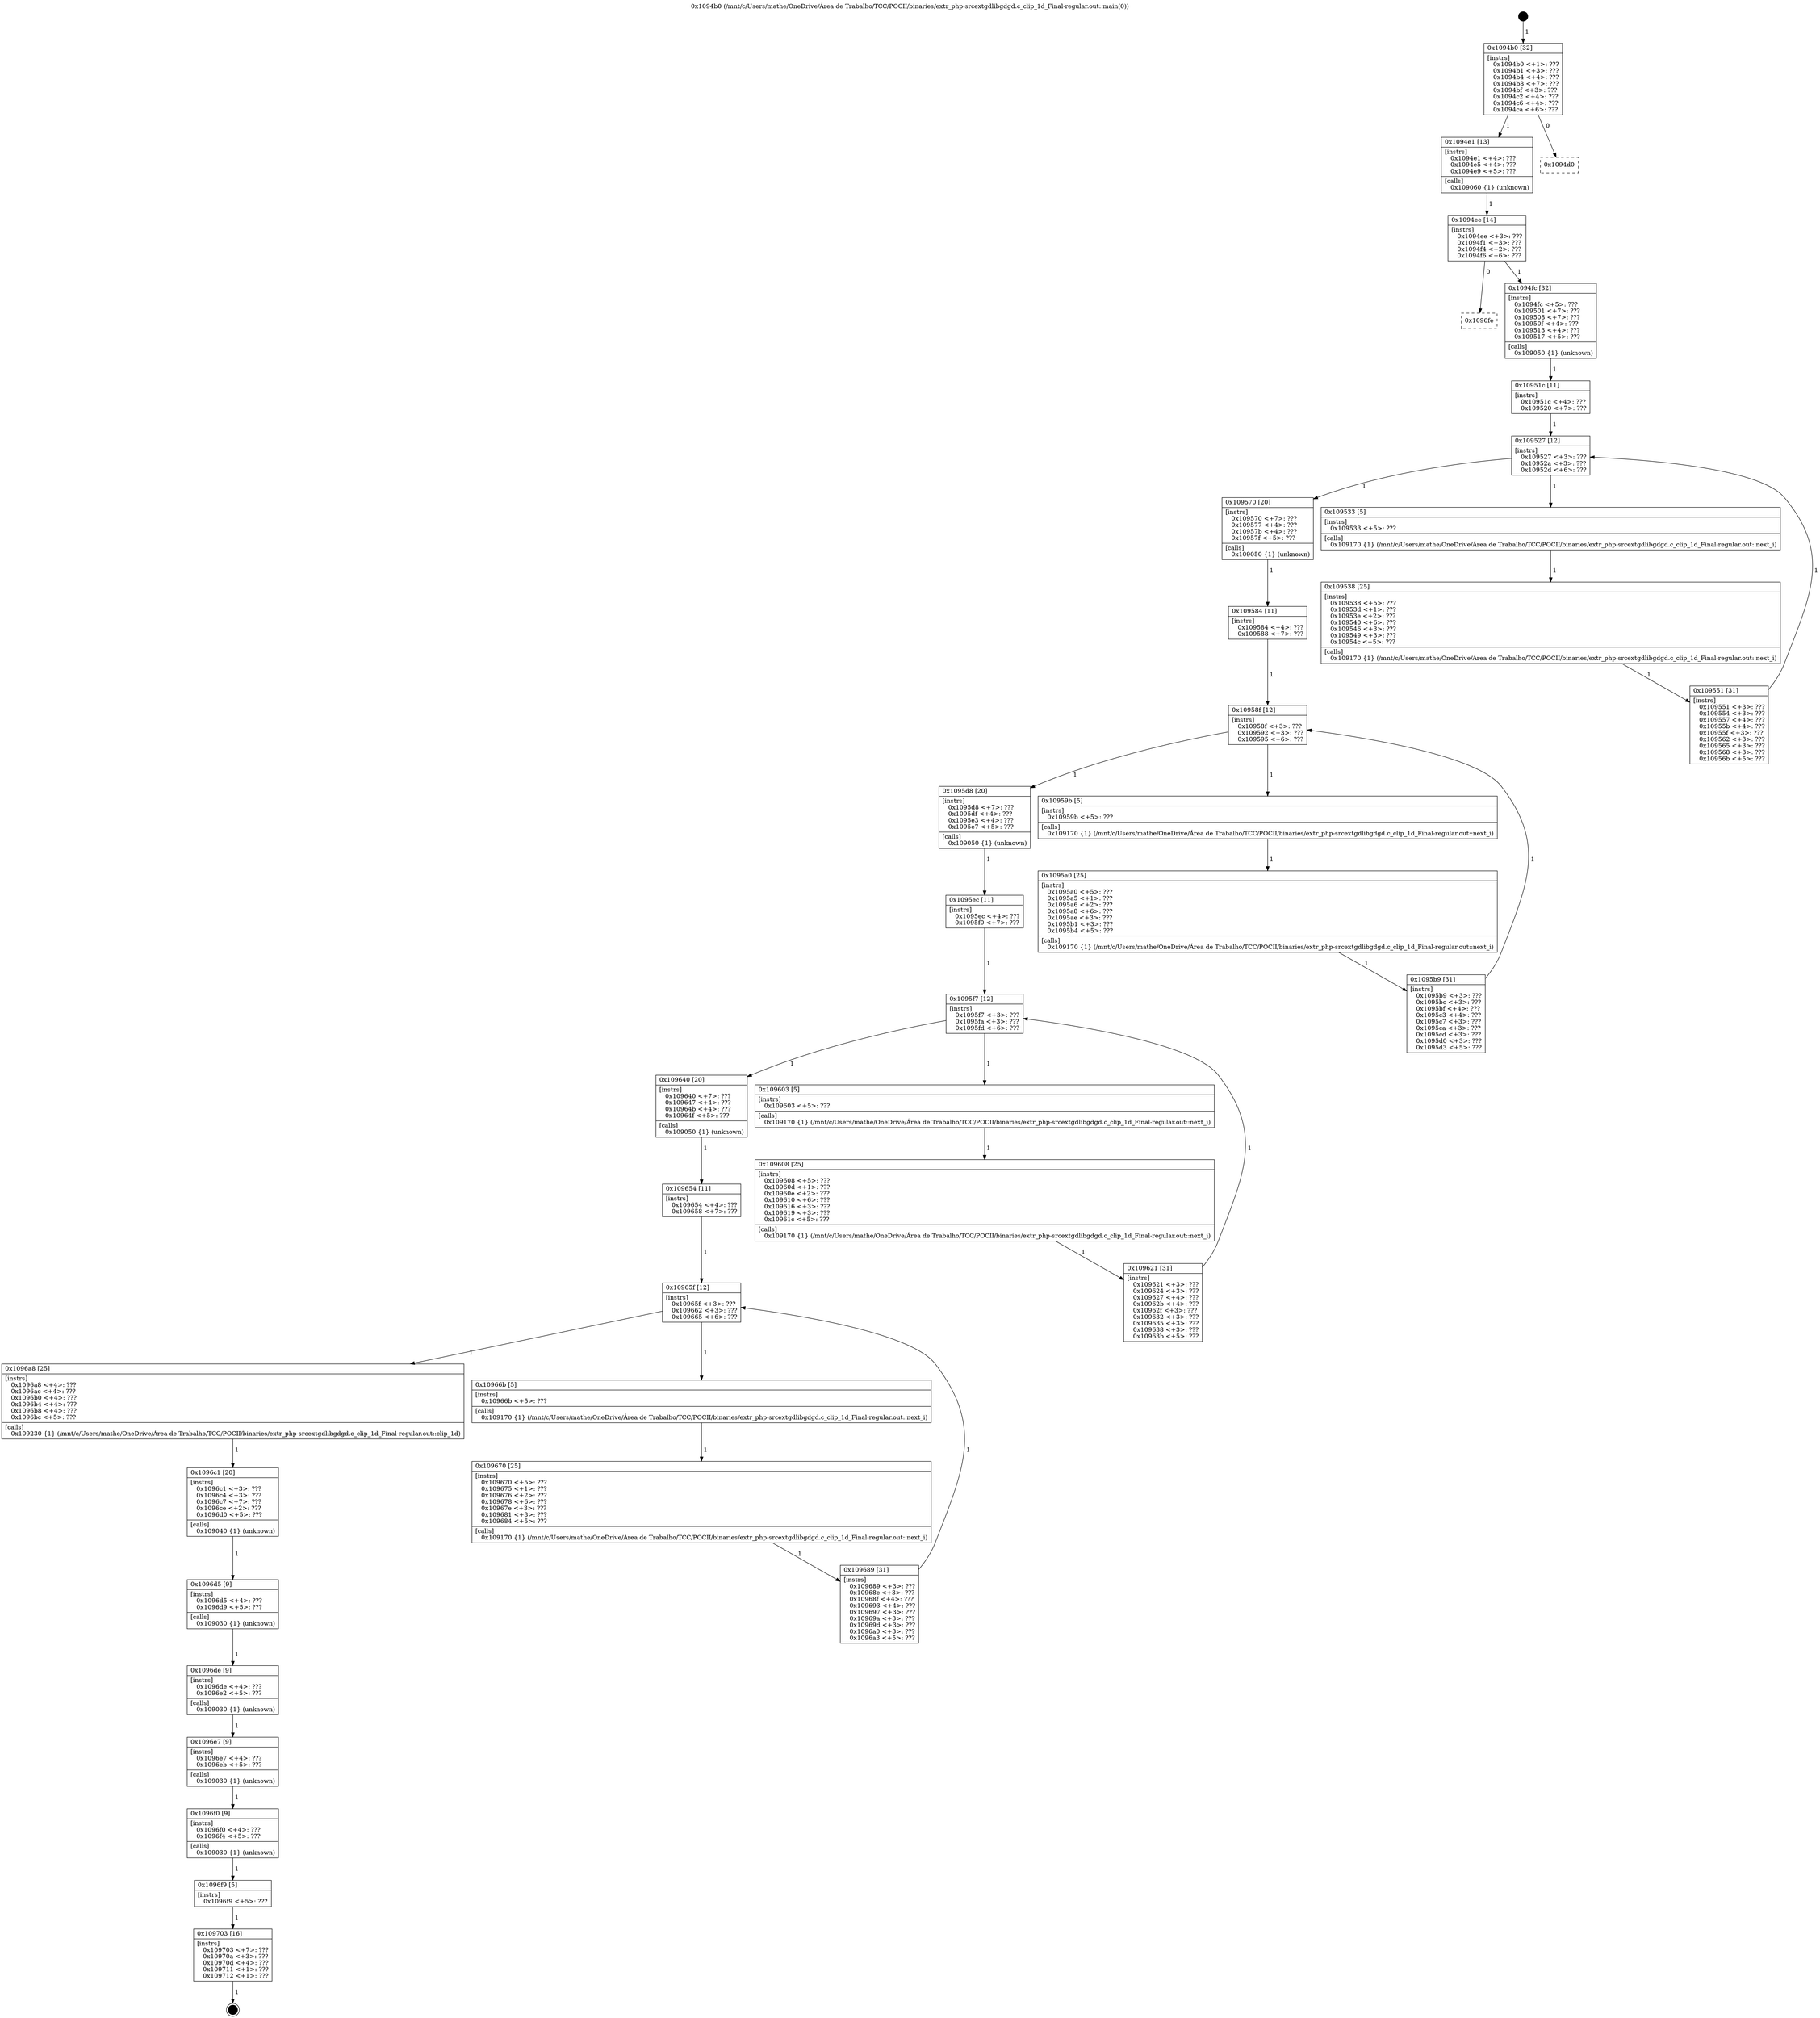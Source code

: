 digraph "0x1094b0" {
  label = "0x1094b0 (/mnt/c/Users/mathe/OneDrive/Área de Trabalho/TCC/POCII/binaries/extr_php-srcextgdlibgdgd.c_clip_1d_Final-regular.out::main(0))"
  labelloc = "t"
  node[shape=record]

  Entry [label="",width=0.3,height=0.3,shape=circle,fillcolor=black,style=filled]
  "0x1094b0" [label="{
     0x1094b0 [32]\l
     | [instrs]\l
     &nbsp;&nbsp;0x1094b0 \<+1\>: ???\l
     &nbsp;&nbsp;0x1094b1 \<+3\>: ???\l
     &nbsp;&nbsp;0x1094b4 \<+4\>: ???\l
     &nbsp;&nbsp;0x1094b8 \<+7\>: ???\l
     &nbsp;&nbsp;0x1094bf \<+3\>: ???\l
     &nbsp;&nbsp;0x1094c2 \<+4\>: ???\l
     &nbsp;&nbsp;0x1094c6 \<+4\>: ???\l
     &nbsp;&nbsp;0x1094ca \<+6\>: ???\l
  }"]
  "0x1094e1" [label="{
     0x1094e1 [13]\l
     | [instrs]\l
     &nbsp;&nbsp;0x1094e1 \<+4\>: ???\l
     &nbsp;&nbsp;0x1094e5 \<+4\>: ???\l
     &nbsp;&nbsp;0x1094e9 \<+5\>: ???\l
     | [calls]\l
     &nbsp;&nbsp;0x109060 \{1\} (unknown)\l
  }"]
  "0x1094d0" [label="{
     0x1094d0\l
  }", style=dashed]
  "0x1094ee" [label="{
     0x1094ee [14]\l
     | [instrs]\l
     &nbsp;&nbsp;0x1094ee \<+3\>: ???\l
     &nbsp;&nbsp;0x1094f1 \<+3\>: ???\l
     &nbsp;&nbsp;0x1094f4 \<+2\>: ???\l
     &nbsp;&nbsp;0x1094f6 \<+6\>: ???\l
  }"]
  "0x1096fe" [label="{
     0x1096fe\l
  }", style=dashed]
  "0x1094fc" [label="{
     0x1094fc [32]\l
     | [instrs]\l
     &nbsp;&nbsp;0x1094fc \<+5\>: ???\l
     &nbsp;&nbsp;0x109501 \<+7\>: ???\l
     &nbsp;&nbsp;0x109508 \<+7\>: ???\l
     &nbsp;&nbsp;0x10950f \<+4\>: ???\l
     &nbsp;&nbsp;0x109513 \<+4\>: ???\l
     &nbsp;&nbsp;0x109517 \<+5\>: ???\l
     | [calls]\l
     &nbsp;&nbsp;0x109050 \{1\} (unknown)\l
  }"]
  Exit [label="",width=0.3,height=0.3,shape=circle,fillcolor=black,style=filled,peripheries=2]
  "0x109527" [label="{
     0x109527 [12]\l
     | [instrs]\l
     &nbsp;&nbsp;0x109527 \<+3\>: ???\l
     &nbsp;&nbsp;0x10952a \<+3\>: ???\l
     &nbsp;&nbsp;0x10952d \<+6\>: ???\l
  }"]
  "0x109570" [label="{
     0x109570 [20]\l
     | [instrs]\l
     &nbsp;&nbsp;0x109570 \<+7\>: ???\l
     &nbsp;&nbsp;0x109577 \<+4\>: ???\l
     &nbsp;&nbsp;0x10957b \<+4\>: ???\l
     &nbsp;&nbsp;0x10957f \<+5\>: ???\l
     | [calls]\l
     &nbsp;&nbsp;0x109050 \{1\} (unknown)\l
  }"]
  "0x109533" [label="{
     0x109533 [5]\l
     | [instrs]\l
     &nbsp;&nbsp;0x109533 \<+5\>: ???\l
     | [calls]\l
     &nbsp;&nbsp;0x109170 \{1\} (/mnt/c/Users/mathe/OneDrive/Área de Trabalho/TCC/POCII/binaries/extr_php-srcextgdlibgdgd.c_clip_1d_Final-regular.out::next_i)\l
  }"]
  "0x109538" [label="{
     0x109538 [25]\l
     | [instrs]\l
     &nbsp;&nbsp;0x109538 \<+5\>: ???\l
     &nbsp;&nbsp;0x10953d \<+1\>: ???\l
     &nbsp;&nbsp;0x10953e \<+2\>: ???\l
     &nbsp;&nbsp;0x109540 \<+6\>: ???\l
     &nbsp;&nbsp;0x109546 \<+3\>: ???\l
     &nbsp;&nbsp;0x109549 \<+3\>: ???\l
     &nbsp;&nbsp;0x10954c \<+5\>: ???\l
     | [calls]\l
     &nbsp;&nbsp;0x109170 \{1\} (/mnt/c/Users/mathe/OneDrive/Área de Trabalho/TCC/POCII/binaries/extr_php-srcextgdlibgdgd.c_clip_1d_Final-regular.out::next_i)\l
  }"]
  "0x109551" [label="{
     0x109551 [31]\l
     | [instrs]\l
     &nbsp;&nbsp;0x109551 \<+3\>: ???\l
     &nbsp;&nbsp;0x109554 \<+3\>: ???\l
     &nbsp;&nbsp;0x109557 \<+4\>: ???\l
     &nbsp;&nbsp;0x10955b \<+4\>: ???\l
     &nbsp;&nbsp;0x10955f \<+3\>: ???\l
     &nbsp;&nbsp;0x109562 \<+3\>: ???\l
     &nbsp;&nbsp;0x109565 \<+3\>: ???\l
     &nbsp;&nbsp;0x109568 \<+3\>: ???\l
     &nbsp;&nbsp;0x10956b \<+5\>: ???\l
  }"]
  "0x10951c" [label="{
     0x10951c [11]\l
     | [instrs]\l
     &nbsp;&nbsp;0x10951c \<+4\>: ???\l
     &nbsp;&nbsp;0x109520 \<+7\>: ???\l
  }"]
  "0x10958f" [label="{
     0x10958f [12]\l
     | [instrs]\l
     &nbsp;&nbsp;0x10958f \<+3\>: ???\l
     &nbsp;&nbsp;0x109592 \<+3\>: ???\l
     &nbsp;&nbsp;0x109595 \<+6\>: ???\l
  }"]
  "0x1095d8" [label="{
     0x1095d8 [20]\l
     | [instrs]\l
     &nbsp;&nbsp;0x1095d8 \<+7\>: ???\l
     &nbsp;&nbsp;0x1095df \<+4\>: ???\l
     &nbsp;&nbsp;0x1095e3 \<+4\>: ???\l
     &nbsp;&nbsp;0x1095e7 \<+5\>: ???\l
     | [calls]\l
     &nbsp;&nbsp;0x109050 \{1\} (unknown)\l
  }"]
  "0x10959b" [label="{
     0x10959b [5]\l
     | [instrs]\l
     &nbsp;&nbsp;0x10959b \<+5\>: ???\l
     | [calls]\l
     &nbsp;&nbsp;0x109170 \{1\} (/mnt/c/Users/mathe/OneDrive/Área de Trabalho/TCC/POCII/binaries/extr_php-srcextgdlibgdgd.c_clip_1d_Final-regular.out::next_i)\l
  }"]
  "0x1095a0" [label="{
     0x1095a0 [25]\l
     | [instrs]\l
     &nbsp;&nbsp;0x1095a0 \<+5\>: ???\l
     &nbsp;&nbsp;0x1095a5 \<+1\>: ???\l
     &nbsp;&nbsp;0x1095a6 \<+2\>: ???\l
     &nbsp;&nbsp;0x1095a8 \<+6\>: ???\l
     &nbsp;&nbsp;0x1095ae \<+3\>: ???\l
     &nbsp;&nbsp;0x1095b1 \<+3\>: ???\l
     &nbsp;&nbsp;0x1095b4 \<+5\>: ???\l
     | [calls]\l
     &nbsp;&nbsp;0x109170 \{1\} (/mnt/c/Users/mathe/OneDrive/Área de Trabalho/TCC/POCII/binaries/extr_php-srcextgdlibgdgd.c_clip_1d_Final-regular.out::next_i)\l
  }"]
  "0x1095b9" [label="{
     0x1095b9 [31]\l
     | [instrs]\l
     &nbsp;&nbsp;0x1095b9 \<+3\>: ???\l
     &nbsp;&nbsp;0x1095bc \<+3\>: ???\l
     &nbsp;&nbsp;0x1095bf \<+4\>: ???\l
     &nbsp;&nbsp;0x1095c3 \<+4\>: ???\l
     &nbsp;&nbsp;0x1095c7 \<+3\>: ???\l
     &nbsp;&nbsp;0x1095ca \<+3\>: ???\l
     &nbsp;&nbsp;0x1095cd \<+3\>: ???\l
     &nbsp;&nbsp;0x1095d0 \<+3\>: ???\l
     &nbsp;&nbsp;0x1095d3 \<+5\>: ???\l
  }"]
  "0x109584" [label="{
     0x109584 [11]\l
     | [instrs]\l
     &nbsp;&nbsp;0x109584 \<+4\>: ???\l
     &nbsp;&nbsp;0x109588 \<+7\>: ???\l
  }"]
  "0x1095f7" [label="{
     0x1095f7 [12]\l
     | [instrs]\l
     &nbsp;&nbsp;0x1095f7 \<+3\>: ???\l
     &nbsp;&nbsp;0x1095fa \<+3\>: ???\l
     &nbsp;&nbsp;0x1095fd \<+6\>: ???\l
  }"]
  "0x109640" [label="{
     0x109640 [20]\l
     | [instrs]\l
     &nbsp;&nbsp;0x109640 \<+7\>: ???\l
     &nbsp;&nbsp;0x109647 \<+4\>: ???\l
     &nbsp;&nbsp;0x10964b \<+4\>: ???\l
     &nbsp;&nbsp;0x10964f \<+5\>: ???\l
     | [calls]\l
     &nbsp;&nbsp;0x109050 \{1\} (unknown)\l
  }"]
  "0x109603" [label="{
     0x109603 [5]\l
     | [instrs]\l
     &nbsp;&nbsp;0x109603 \<+5\>: ???\l
     | [calls]\l
     &nbsp;&nbsp;0x109170 \{1\} (/mnt/c/Users/mathe/OneDrive/Área de Trabalho/TCC/POCII/binaries/extr_php-srcextgdlibgdgd.c_clip_1d_Final-regular.out::next_i)\l
  }"]
  "0x109608" [label="{
     0x109608 [25]\l
     | [instrs]\l
     &nbsp;&nbsp;0x109608 \<+5\>: ???\l
     &nbsp;&nbsp;0x10960d \<+1\>: ???\l
     &nbsp;&nbsp;0x10960e \<+2\>: ???\l
     &nbsp;&nbsp;0x109610 \<+6\>: ???\l
     &nbsp;&nbsp;0x109616 \<+3\>: ???\l
     &nbsp;&nbsp;0x109619 \<+3\>: ???\l
     &nbsp;&nbsp;0x10961c \<+5\>: ???\l
     | [calls]\l
     &nbsp;&nbsp;0x109170 \{1\} (/mnt/c/Users/mathe/OneDrive/Área de Trabalho/TCC/POCII/binaries/extr_php-srcextgdlibgdgd.c_clip_1d_Final-regular.out::next_i)\l
  }"]
  "0x109621" [label="{
     0x109621 [31]\l
     | [instrs]\l
     &nbsp;&nbsp;0x109621 \<+3\>: ???\l
     &nbsp;&nbsp;0x109624 \<+3\>: ???\l
     &nbsp;&nbsp;0x109627 \<+4\>: ???\l
     &nbsp;&nbsp;0x10962b \<+4\>: ???\l
     &nbsp;&nbsp;0x10962f \<+3\>: ???\l
     &nbsp;&nbsp;0x109632 \<+3\>: ???\l
     &nbsp;&nbsp;0x109635 \<+3\>: ???\l
     &nbsp;&nbsp;0x109638 \<+3\>: ???\l
     &nbsp;&nbsp;0x10963b \<+5\>: ???\l
  }"]
  "0x1095ec" [label="{
     0x1095ec [11]\l
     | [instrs]\l
     &nbsp;&nbsp;0x1095ec \<+4\>: ???\l
     &nbsp;&nbsp;0x1095f0 \<+7\>: ???\l
  }"]
  "0x10965f" [label="{
     0x10965f [12]\l
     | [instrs]\l
     &nbsp;&nbsp;0x10965f \<+3\>: ???\l
     &nbsp;&nbsp;0x109662 \<+3\>: ???\l
     &nbsp;&nbsp;0x109665 \<+6\>: ???\l
  }"]
  "0x1096a8" [label="{
     0x1096a8 [25]\l
     | [instrs]\l
     &nbsp;&nbsp;0x1096a8 \<+4\>: ???\l
     &nbsp;&nbsp;0x1096ac \<+4\>: ???\l
     &nbsp;&nbsp;0x1096b0 \<+4\>: ???\l
     &nbsp;&nbsp;0x1096b4 \<+4\>: ???\l
     &nbsp;&nbsp;0x1096b8 \<+4\>: ???\l
     &nbsp;&nbsp;0x1096bc \<+5\>: ???\l
     | [calls]\l
     &nbsp;&nbsp;0x109230 \{1\} (/mnt/c/Users/mathe/OneDrive/Área de Trabalho/TCC/POCII/binaries/extr_php-srcextgdlibgdgd.c_clip_1d_Final-regular.out::clip_1d)\l
  }"]
  "0x10966b" [label="{
     0x10966b [5]\l
     | [instrs]\l
     &nbsp;&nbsp;0x10966b \<+5\>: ???\l
     | [calls]\l
     &nbsp;&nbsp;0x109170 \{1\} (/mnt/c/Users/mathe/OneDrive/Área de Trabalho/TCC/POCII/binaries/extr_php-srcextgdlibgdgd.c_clip_1d_Final-regular.out::next_i)\l
  }"]
  "0x109670" [label="{
     0x109670 [25]\l
     | [instrs]\l
     &nbsp;&nbsp;0x109670 \<+5\>: ???\l
     &nbsp;&nbsp;0x109675 \<+1\>: ???\l
     &nbsp;&nbsp;0x109676 \<+2\>: ???\l
     &nbsp;&nbsp;0x109678 \<+6\>: ???\l
     &nbsp;&nbsp;0x10967e \<+3\>: ???\l
     &nbsp;&nbsp;0x109681 \<+3\>: ???\l
     &nbsp;&nbsp;0x109684 \<+5\>: ???\l
     | [calls]\l
     &nbsp;&nbsp;0x109170 \{1\} (/mnt/c/Users/mathe/OneDrive/Área de Trabalho/TCC/POCII/binaries/extr_php-srcextgdlibgdgd.c_clip_1d_Final-regular.out::next_i)\l
  }"]
  "0x109689" [label="{
     0x109689 [31]\l
     | [instrs]\l
     &nbsp;&nbsp;0x109689 \<+3\>: ???\l
     &nbsp;&nbsp;0x10968c \<+3\>: ???\l
     &nbsp;&nbsp;0x10968f \<+4\>: ???\l
     &nbsp;&nbsp;0x109693 \<+4\>: ???\l
     &nbsp;&nbsp;0x109697 \<+3\>: ???\l
     &nbsp;&nbsp;0x10969a \<+3\>: ???\l
     &nbsp;&nbsp;0x10969d \<+3\>: ???\l
     &nbsp;&nbsp;0x1096a0 \<+3\>: ???\l
     &nbsp;&nbsp;0x1096a3 \<+5\>: ???\l
  }"]
  "0x109654" [label="{
     0x109654 [11]\l
     | [instrs]\l
     &nbsp;&nbsp;0x109654 \<+4\>: ???\l
     &nbsp;&nbsp;0x109658 \<+7\>: ???\l
  }"]
  "0x1096c1" [label="{
     0x1096c1 [20]\l
     | [instrs]\l
     &nbsp;&nbsp;0x1096c1 \<+3\>: ???\l
     &nbsp;&nbsp;0x1096c4 \<+3\>: ???\l
     &nbsp;&nbsp;0x1096c7 \<+7\>: ???\l
     &nbsp;&nbsp;0x1096ce \<+2\>: ???\l
     &nbsp;&nbsp;0x1096d0 \<+5\>: ???\l
     | [calls]\l
     &nbsp;&nbsp;0x109040 \{1\} (unknown)\l
  }"]
  "0x1096d5" [label="{
     0x1096d5 [9]\l
     | [instrs]\l
     &nbsp;&nbsp;0x1096d5 \<+4\>: ???\l
     &nbsp;&nbsp;0x1096d9 \<+5\>: ???\l
     | [calls]\l
     &nbsp;&nbsp;0x109030 \{1\} (unknown)\l
  }"]
  "0x1096de" [label="{
     0x1096de [9]\l
     | [instrs]\l
     &nbsp;&nbsp;0x1096de \<+4\>: ???\l
     &nbsp;&nbsp;0x1096e2 \<+5\>: ???\l
     | [calls]\l
     &nbsp;&nbsp;0x109030 \{1\} (unknown)\l
  }"]
  "0x1096e7" [label="{
     0x1096e7 [9]\l
     | [instrs]\l
     &nbsp;&nbsp;0x1096e7 \<+4\>: ???\l
     &nbsp;&nbsp;0x1096eb \<+5\>: ???\l
     | [calls]\l
     &nbsp;&nbsp;0x109030 \{1\} (unknown)\l
  }"]
  "0x1096f0" [label="{
     0x1096f0 [9]\l
     | [instrs]\l
     &nbsp;&nbsp;0x1096f0 \<+4\>: ???\l
     &nbsp;&nbsp;0x1096f4 \<+5\>: ???\l
     | [calls]\l
     &nbsp;&nbsp;0x109030 \{1\} (unknown)\l
  }"]
  "0x1096f9" [label="{
     0x1096f9 [5]\l
     | [instrs]\l
     &nbsp;&nbsp;0x1096f9 \<+5\>: ???\l
  }"]
  "0x109703" [label="{
     0x109703 [16]\l
     | [instrs]\l
     &nbsp;&nbsp;0x109703 \<+7\>: ???\l
     &nbsp;&nbsp;0x10970a \<+3\>: ???\l
     &nbsp;&nbsp;0x10970d \<+4\>: ???\l
     &nbsp;&nbsp;0x109711 \<+1\>: ???\l
     &nbsp;&nbsp;0x109712 \<+1\>: ???\l
  }"]
  Entry -> "0x1094b0" [label=" 1"]
  "0x1094b0" -> "0x1094e1" [label=" 1"]
  "0x1094b0" -> "0x1094d0" [label=" 0"]
  "0x1094e1" -> "0x1094ee" [label=" 1"]
  "0x1094ee" -> "0x1096fe" [label=" 0"]
  "0x1094ee" -> "0x1094fc" [label=" 1"]
  "0x109703" -> Exit [label=" 1"]
  "0x1094fc" -> "0x10951c" [label=" 1"]
  "0x109527" -> "0x109570" [label=" 1"]
  "0x109527" -> "0x109533" [label=" 1"]
  "0x109533" -> "0x109538" [label=" 1"]
  "0x109538" -> "0x109551" [label=" 1"]
  "0x10951c" -> "0x109527" [label=" 1"]
  "0x109551" -> "0x109527" [label=" 1"]
  "0x109570" -> "0x109584" [label=" 1"]
  "0x10958f" -> "0x1095d8" [label=" 1"]
  "0x10958f" -> "0x10959b" [label=" 1"]
  "0x10959b" -> "0x1095a0" [label=" 1"]
  "0x1095a0" -> "0x1095b9" [label=" 1"]
  "0x109584" -> "0x10958f" [label=" 1"]
  "0x1095b9" -> "0x10958f" [label=" 1"]
  "0x1095d8" -> "0x1095ec" [label=" 1"]
  "0x1095f7" -> "0x109640" [label=" 1"]
  "0x1095f7" -> "0x109603" [label=" 1"]
  "0x109603" -> "0x109608" [label=" 1"]
  "0x109608" -> "0x109621" [label=" 1"]
  "0x1095ec" -> "0x1095f7" [label=" 1"]
  "0x109621" -> "0x1095f7" [label=" 1"]
  "0x109640" -> "0x109654" [label=" 1"]
  "0x10965f" -> "0x1096a8" [label=" 1"]
  "0x10965f" -> "0x10966b" [label=" 1"]
  "0x10966b" -> "0x109670" [label=" 1"]
  "0x109670" -> "0x109689" [label=" 1"]
  "0x109654" -> "0x10965f" [label=" 1"]
  "0x109689" -> "0x10965f" [label=" 1"]
  "0x1096a8" -> "0x1096c1" [label=" 1"]
  "0x1096c1" -> "0x1096d5" [label=" 1"]
  "0x1096d5" -> "0x1096de" [label=" 1"]
  "0x1096de" -> "0x1096e7" [label=" 1"]
  "0x1096e7" -> "0x1096f0" [label=" 1"]
  "0x1096f0" -> "0x1096f9" [label=" 1"]
  "0x1096f9" -> "0x109703" [label=" 1"]
}

